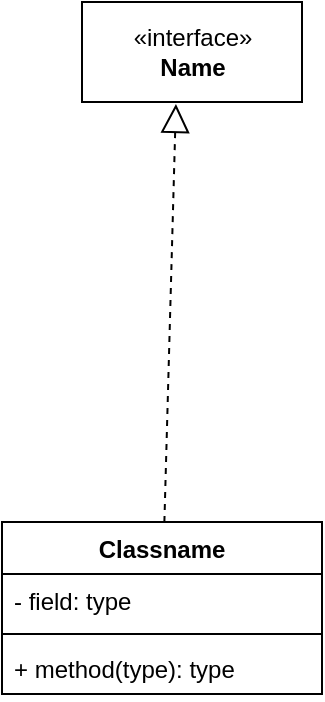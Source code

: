 <mxfile version="14.2.9" type="github">
  <diagram id="C5RBs43oDa-KdzZeNtuy" name="Page-1">
    <mxGraphModel dx="875" dy="830" grid="1" gridSize="10" guides="1" tooltips="1" connect="1" arrows="1" fold="1" page="1" pageScale="1" pageWidth="827" pageHeight="1169" math="0" shadow="0">
      <root>
        <mxCell id="WIyWlLk6GJQsqaUBKTNV-0" />
        <mxCell id="WIyWlLk6GJQsqaUBKTNV-1" parent="WIyWlLk6GJQsqaUBKTNV-0" />
        <mxCell id="6bsESm0yDVQ1WVgeAB3K-0" value="Classname" style="swimlane;fontStyle=1;align=center;verticalAlign=top;childLayout=stackLayout;horizontal=1;startSize=26;horizontalStack=0;resizeParent=1;resizeParentMax=0;resizeLast=0;collapsible=1;marginBottom=0;" vertex="1" parent="WIyWlLk6GJQsqaUBKTNV-1">
          <mxGeometry x="330" y="480" width="160" height="86" as="geometry" />
        </mxCell>
        <mxCell id="6bsESm0yDVQ1WVgeAB3K-1" value="- field: type" style="text;strokeColor=none;fillColor=none;align=left;verticalAlign=top;spacingLeft=4;spacingRight=4;overflow=hidden;rotatable=0;points=[[0,0.5],[1,0.5]];portConstraint=eastwest;" vertex="1" parent="6bsESm0yDVQ1WVgeAB3K-0">
          <mxGeometry y="26" width="160" height="26" as="geometry" />
        </mxCell>
        <mxCell id="6bsESm0yDVQ1WVgeAB3K-2" value="" style="line;strokeWidth=1;fillColor=none;align=left;verticalAlign=middle;spacingTop=-1;spacingLeft=3;spacingRight=3;rotatable=0;labelPosition=right;points=[];portConstraint=eastwest;" vertex="1" parent="6bsESm0yDVQ1WVgeAB3K-0">
          <mxGeometry y="52" width="160" height="8" as="geometry" />
        </mxCell>
        <mxCell id="6bsESm0yDVQ1WVgeAB3K-3" value="+ method(type): type" style="text;strokeColor=none;fillColor=none;align=left;verticalAlign=top;spacingLeft=4;spacingRight=4;overflow=hidden;rotatable=0;points=[[0,0.5],[1,0.5]];portConstraint=eastwest;" vertex="1" parent="6bsESm0yDVQ1WVgeAB3K-0">
          <mxGeometry y="60" width="160" height="26" as="geometry" />
        </mxCell>
        <mxCell id="6bsESm0yDVQ1WVgeAB3K-4" value="&amp;laquo;interface&amp;raquo;&lt;br&gt;&lt;b&gt;Name&lt;/b&gt;" style="html=1;" vertex="1" parent="WIyWlLk6GJQsqaUBKTNV-1">
          <mxGeometry x="370" y="220" width="110" height="50" as="geometry" />
        </mxCell>
        <mxCell id="6bsESm0yDVQ1WVgeAB3K-5" value="" style="endArrow=block;dashed=1;endFill=0;endSize=12;html=1;entryX=0.427;entryY=1.02;entryDx=0;entryDy=0;entryPerimeter=0;" edge="1" parent="WIyWlLk6GJQsqaUBKTNV-1" source="6bsESm0yDVQ1WVgeAB3K-0" target="6bsESm0yDVQ1WVgeAB3K-4">
          <mxGeometry width="160" relative="1" as="geometry">
            <mxPoint x="330" y="420" as="sourcePoint" />
            <mxPoint x="490" y="420" as="targetPoint" />
          </mxGeometry>
        </mxCell>
      </root>
    </mxGraphModel>
  </diagram>
</mxfile>
